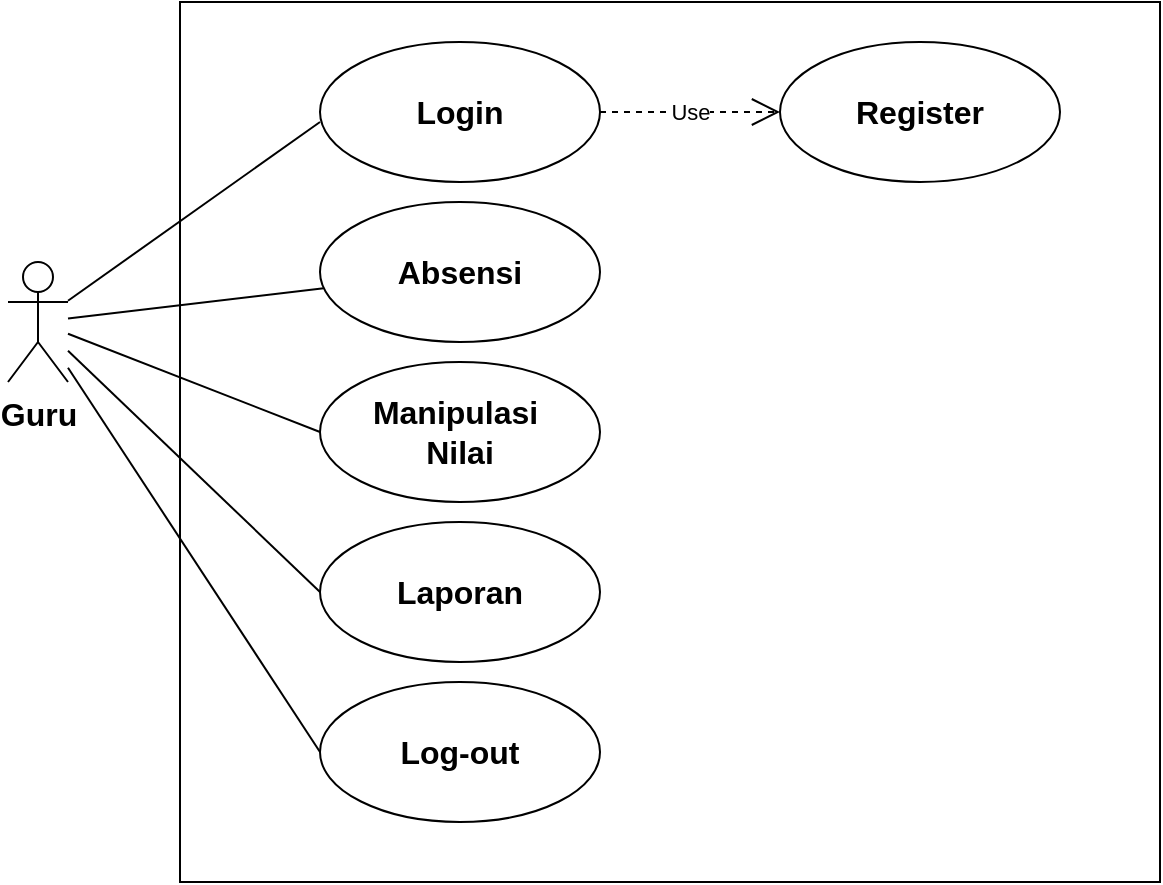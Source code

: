 <mxfile version="24.7.17">
  <diagram name="use case diagram user" id="cB-UJzJPYV8B_gB7_KgQ">
    <mxGraphModel dx="880" dy="472" grid="1" gridSize="10" guides="1" tooltips="1" connect="1" arrows="1" fold="1" page="1" pageScale="1" pageWidth="827" pageHeight="1169" math="0" shadow="0">
      <root>
        <mxCell id="0" />
        <mxCell id="1" parent="0" />
        <mxCell id="pqziPS04OuwMHYhjT5hE-1" value="" style="html=1;whiteSpace=wrap;fontStyle=1;fontSize=16;" vertex="1" parent="1">
          <mxGeometry x="220" y="50" width="490" height="440" as="geometry" />
        </mxCell>
        <mxCell id="pqziPS04OuwMHYhjT5hE-10" style="rounded=0;orthogonalLoop=1;jettySize=auto;html=1;endArrow=none;endFill=0;" edge="1" parent="1" source="pqziPS04OuwMHYhjT5hE-2">
          <mxGeometry relative="1" as="geometry">
            <mxPoint x="290" y="110" as="targetPoint" />
          </mxGeometry>
        </mxCell>
        <mxCell id="pqziPS04OuwMHYhjT5hE-11" style="rounded=0;orthogonalLoop=1;jettySize=auto;html=1;endArrow=none;endFill=0;" edge="1" parent="1" source="pqziPS04OuwMHYhjT5hE-2" target="pqziPS04OuwMHYhjT5hE-4">
          <mxGeometry relative="1" as="geometry" />
        </mxCell>
        <mxCell id="pqziPS04OuwMHYhjT5hE-12" style="edgeStyle=none;rounded=0;orthogonalLoop=1;jettySize=auto;html=1;endArrow=none;endFill=0;entryX=0;entryY=0.5;entryDx=0;entryDy=0;" edge="1" parent="1" source="pqziPS04OuwMHYhjT5hE-2" target="pqziPS04OuwMHYhjT5hE-5">
          <mxGeometry relative="1" as="geometry" />
        </mxCell>
        <mxCell id="pqziPS04OuwMHYhjT5hE-17" style="edgeStyle=none;rounded=0;orthogonalLoop=1;jettySize=auto;html=1;entryX=0;entryY=0.5;entryDx=0;entryDy=0;endArrow=none;endFill=0;" edge="1" parent="1" source="pqziPS04OuwMHYhjT5hE-2" target="pqziPS04OuwMHYhjT5hE-14">
          <mxGeometry relative="1" as="geometry" />
        </mxCell>
        <mxCell id="pqziPS04OuwMHYhjT5hE-2" value="Guru" style="shape=umlActor;verticalLabelPosition=bottom;verticalAlign=top;html=1;fontStyle=1;fontSize=16;" vertex="1" parent="1">
          <mxGeometry x="134" y="180" width="30" height="60" as="geometry" />
        </mxCell>
        <mxCell id="pqziPS04OuwMHYhjT5hE-3" value="Login" style="ellipse;whiteSpace=wrap;html=1;fontStyle=1;fontSize=16;" vertex="1" parent="1">
          <mxGeometry x="290" y="70" width="140" height="70" as="geometry" />
        </mxCell>
        <mxCell id="pqziPS04OuwMHYhjT5hE-4" value="Absensi" style="ellipse;whiteSpace=wrap;html=1;fontStyle=1;fontSize=16;" vertex="1" parent="1">
          <mxGeometry x="290" y="150" width="140" height="70" as="geometry" />
        </mxCell>
        <mxCell id="pqziPS04OuwMHYhjT5hE-5" value="Manipulasi&amp;nbsp;&lt;div&gt;Nilai&lt;/div&gt;" style="ellipse;whiteSpace=wrap;html=1;fontStyle=1;fontSize=16;" vertex="1" parent="1">
          <mxGeometry x="290" y="230" width="140" height="70" as="geometry" />
        </mxCell>
        <mxCell id="pqziPS04OuwMHYhjT5hE-6" value="Laporan" style="ellipse;whiteSpace=wrap;html=1;fontStyle=1;fontSize=16;" vertex="1" parent="1">
          <mxGeometry x="290" y="310" width="140" height="70" as="geometry" />
        </mxCell>
        <mxCell id="pqziPS04OuwMHYhjT5hE-7" value="Register" style="ellipse;whiteSpace=wrap;html=1;fontStyle=1;fontSize=16;" vertex="1" parent="1">
          <mxGeometry x="520" y="70" width="140" height="70" as="geometry" />
        </mxCell>
        <mxCell id="pqziPS04OuwMHYhjT5hE-13" style="edgeStyle=none;rounded=0;orthogonalLoop=1;jettySize=auto;html=1;endArrow=none;endFill=0;entryX=0;entryY=0.5;entryDx=0;entryDy=0;" edge="1" parent="1" source="pqziPS04OuwMHYhjT5hE-2" target="pqziPS04OuwMHYhjT5hE-6">
          <mxGeometry relative="1" as="geometry">
            <mxPoint x="299" y="340" as="targetPoint" />
          </mxGeometry>
        </mxCell>
        <mxCell id="pqziPS04OuwMHYhjT5hE-14" value="Log-out" style="ellipse;whiteSpace=wrap;html=1;fontStyle=1;fontSize=16;" vertex="1" parent="1">
          <mxGeometry x="290" y="390" width="140" height="70" as="geometry" />
        </mxCell>
        <mxCell id="pqziPS04OuwMHYhjT5hE-15" value="Use" style="endArrow=open;endSize=12;dashed=1;html=1;rounded=0;exitX=1;exitY=0.5;exitDx=0;exitDy=0;entryX=0;entryY=0.5;entryDx=0;entryDy=0;" edge="1" parent="1" source="pqziPS04OuwMHYhjT5hE-3" target="pqziPS04OuwMHYhjT5hE-7">
          <mxGeometry width="160" relative="1" as="geometry">
            <mxPoint x="330" y="230" as="sourcePoint" />
            <mxPoint x="490" y="230" as="targetPoint" />
          </mxGeometry>
        </mxCell>
      </root>
    </mxGraphModel>
  </diagram>
</mxfile>
